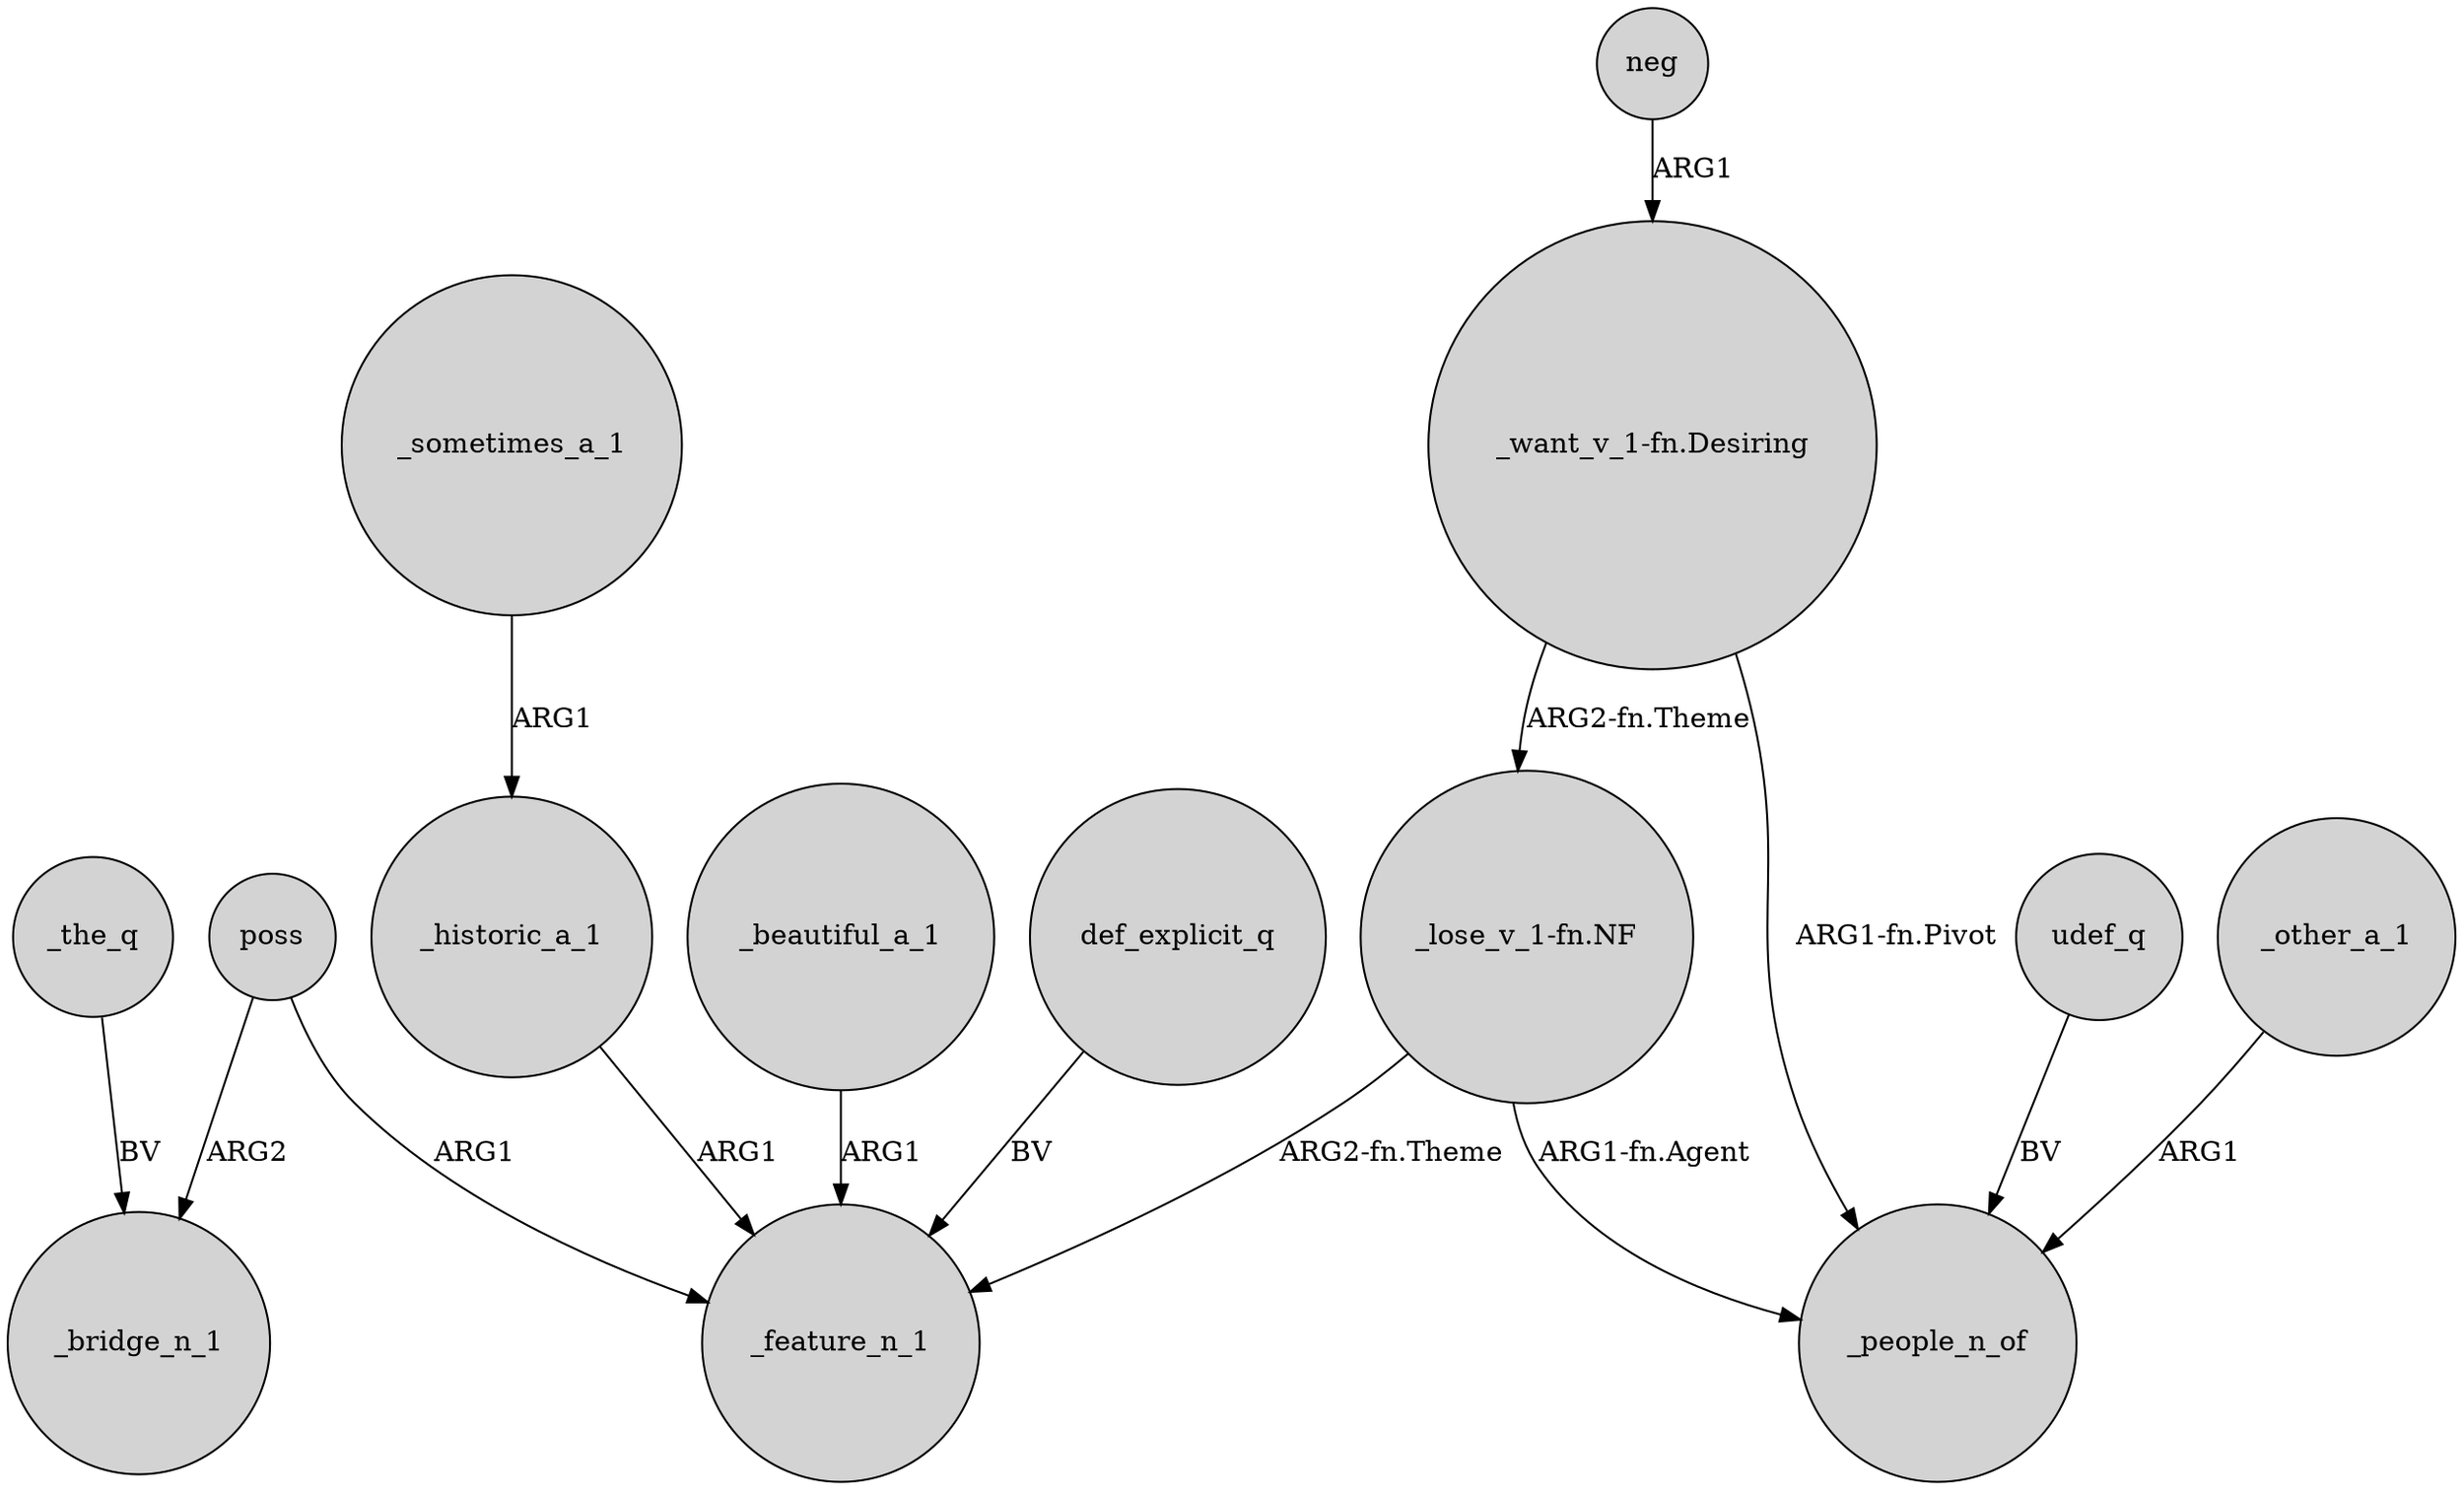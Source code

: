 digraph {
	node [shape=circle style=filled]
	"_want_v_1-fn.Desiring" -> _people_n_of [label="ARG1-fn.Pivot"]
	poss -> _bridge_n_1 [label=ARG2]
	_historic_a_1 -> _feature_n_1 [label=ARG1]
	_beautiful_a_1 -> _feature_n_1 [label=ARG1]
	udef_q -> _people_n_of [label=BV]
	"_lose_v_1-fn.NF" -> _feature_n_1 [label="ARG2-fn.Theme"]
	def_explicit_q -> _feature_n_1 [label=BV]
	neg -> "_want_v_1-fn.Desiring" [label=ARG1]
	"_lose_v_1-fn.NF" -> _people_n_of [label="ARG1-fn.Agent"]
	_sometimes_a_1 -> _historic_a_1 [label=ARG1]
	poss -> _feature_n_1 [label=ARG1]
	_the_q -> _bridge_n_1 [label=BV]
	"_want_v_1-fn.Desiring" -> "_lose_v_1-fn.NF" [label="ARG2-fn.Theme"]
	_other_a_1 -> _people_n_of [label=ARG1]
}
